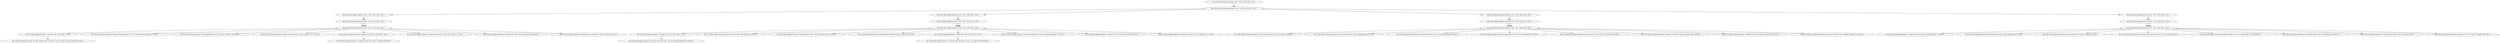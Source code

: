digraph tree {
    "R7 in the Finals Region between 0 tbd -1 EP: 0 and 0 tbd -1 EP: 0.";
    "R6 in the Final Four Region between 0 tbd -1 EP: 0 and 0 tbd -1 EP: 0.";
    "R5 in the East Region between 0 tbd -1 EP: 0 and 0 tbd -1 EP: 0.";
    "R4 in the East Region between 0 tbd -1 EP: 0 and 0 tbd -1 EP: 0.";
    "R3 in the East Region between 0 tbd -1 EP: 0 and 0 tbd -1 EP: 0.";
    "R2 in the East Region between 1 Duke 96.3 EP: 0 and 0 tbd -1 EP: 0.";
    "R1 in the East Region between 16 North Dakota State 70.35 EP: 0 and 16 North Carolina Central 65.48 EP: 0.";
    "R2 in the East Region between 8 Virginia Commonwealth 81.7 EP: 0 and 9 Central Florida 81.72 EP: 0.";
    "R3 in the East Region between 0 tbd -1 EP: 0 and 0 tbd -1 EP: 0.";
    "R2 in the East Region between 5 Mississippi State 85.11 EP: 0 and 12 Liberty 78.02 EP: 0.";
    "R2 in the East Region between 4 Virginia Tech 89.26 EP: 0 and 13 Saint Louis 77.01 EP: 0.";
    "R4 in the East Region between 0 tbd -1 EP: 0 and 0 tbd -1 EP: 0.";
    "R3 in the East Region between 0 tbd -1 EP: 0 and 0 tbd -1 EP: 0.";
    "R2 in the East Region between 6 Maryland 84.82 EP: 0 and 0 tbd -1 EP: 0.";
    "R1 in the East Region between 11 Belmont 80.67 EP: 0 and 11 Temple 79.39 EP: 0.";
    "R2 in the East Region between 3 Louisiana State 86.37 EP: 0 and 14 Yale 77.11 EP: 0.";
    "R3 in the East Region between 0 tbd -1 EP: 0 and 0 tbd -1 EP: 0.";
    "R2 in the East Region between 7 Louisville 85.9 EP: 0 and 10 Minnesota 80.84 EP: 0.";
    "R2 in the East Region between 2 Michigan State 92.28 EP: 0 and 15 Bradley 72.91 EP: 0.";
    "R5 in the West Region between 0 tbd -1 EP: 0 and 0 tbd -1 EP: 0.";
    "R4 in the West Region between 0 tbd -1 EP: 0 and 0 tbd -1 EP: 0.";
    "R3 in the West Region between 0 tbd -1 EP: 0 and 0 tbd -1 EP: 0.";
    "R2 in the West Region between 1 Gonzaga 95.02 EP: 0 and 0 tbd -1 EP: 0.";
    "R1 in the West Region between 16 Prairie View 69.57 EP: 0 and 16 Fairleigh Dickinson 70.04 EP: 0.";
    "R2 in the West Region between 8 Syracuse 83.92 EP: 0 and 9 Baylor 80.76 EP: 0.";
    "R3 in the West Region between 0 tbd -1 EP: 0 and 0 tbd -1 EP: 0.";
    "R2 in the West Region between 5 Marquette 84.41 EP: 0 and 12 Murray State 81.29 EP: 0.";
    "R2 in the West Region between 4 Florida State 88.44 EP: 0 and 13 Vermont 79.29 EP: 0.";
    "R4 in the West Region between 0 tbd -1 EP: 0 and 0 tbd -1 EP: 0.";
    "R3 in the West Region between 0 tbd -1 EP: 0 and 0 tbd -1 EP: 0.";
    "R2 in the West Region between 6 Buffalo 85.74 EP: 0 and 0 tbd -1 EP: 0.";
    "R1 in the West Region between 11 Arizona State 80.87 EP: 0 and 11 St. John's (NY) 78.84 EP: 0.";
    "R2 in the West Region between 3 Texas Tech 89.65 EP: 0 and 14 Northern Kentucky 77.27 EP: 0.";
    "R3 in the West Region between 0 tbd -1 EP: 0 and 0 tbd -1 EP: 0.";
    "R2 in the West Region between 7 Nevada 86.11 EP: 0 and 10 Florida 83.95 EP: 0.";
    "R2 in the West Region between 2 Michigan 91.04 EP: 0 and 15 Montana 76.17 EP: 0.";
    "R6 in the Final Four Region between 0 tbd -1 EP: 0 and 0 tbd -1 EP: 0.";
    "R5 in the Midwest Region between 0 tbd -1 EP: 0 and 0 tbd -1 EP: 0.";
    "R4 in the Midwest Region between 0 tbd -1 EP: 0 and 0 tbd -1 EP: 0.";
    "R3 in the Midwest Region between 0 tbd -1 EP: 0 and 0 tbd -1 EP: 0.";
    "R2 in the Midwest Region between 1 North Carolina 93.24 EP: 0 and 16 Iona 71.88 EP: 0.";
    "R2 in the Midwest Region between 8 Utah State 82.26 EP: 0 and 9 Washington 82.55 EP: 0.";
    "R3 in the Midwest Region between 0 tbd -1 EP: 0 and 0 tbd -1 EP: 0.";
    "R2 in the Midwest Region between 5 Auburn 89.02 EP: 0 and 12 New Mexico State 80.91 EP: 0.";
    "R2 in the Midwest Region between 4 Kansas 86.3 EP: 0 and 13 Northeastern 78.58 EP: 0.";
    "R4 in the Midwest Region between 0 tbd -1 EP: 0 and 0 tbd -1 EP: 0.";
    "R3 in the Midwest Region between 0 tbd -1 EP: 0 and 0 tbd -1 EP: 0.";
    "R2 in the Midwest Region between 6 Iowa State 86.12 EP: 0 and 11 Ohio State 82.59 EP: 0.";
    "R2 in the Midwest Region between 3 Houston 87.89 EP: 0 and 14 Georgia State 76.3 EP: 0.";
    "R3 in the Midwest Region between 0 tbd -1 EP: 0 and 0 tbd -1 EP: 0.";
    "R2 in the Midwest Region between 7 Wofford 84.38 EP: 0 and 10 Seton Hall 82.2 EP: 0.";
    "R2 in the Midwest Region between 2 Kentucky 91.24 EP: 0 and 15 Abilene Christian 72.33 EP: 0.";
    "R5 in the South Region between 0 tbd -1 EP: 0 and 0 tbd -1 EP: 0.";
    "R4 in the South Region between 0 tbd -1 EP: 0 and 0 tbd -1 EP: 0.";
    "R3 in the South Region between 0 tbd -1 EP: 0 and 0 tbd -1 EP: 0.";
    "R2 in the South Region between 1 Virginia 95.22 EP: 0 and 16 Gardner-Webb 71.74 EP: 0.";
    "R2 in the South Region between 8 Mississippi 81.64 EP: 0 and 9 Oklahoma 83.01 EP: 0.";
    "R3 in the South Region between 0 tbd -1 EP: 0 and 0 tbd -1 EP: 0.";
    "R2 in the South Region between 5 Wisconsin 86.54 EP: 0 and 12 Oregon 82.64 EP: 0.";
    "R2 in the South Region between 4 Kansas State 86.65 EP: 0 and 13 UC-Irvine 78.36 EP: 0.";
    "R4 in the South Region between 0 tbd -1 EP: 0 and 0 tbd -1 EP: 0.";
    "R3 in the South Region between 0 tbd -1 EP: 0 and 0 tbd -1 EP: 0.";
    "R2 in the South Region between 6 Villanova 86.96 EP: 0 and 11 Saint Mary's (CA) 83.58 EP: 0.";
    "R2 in the South Region between 3 Purdue 89.04 EP: 0 and 14 Old Dominion 76.98 EP: 0.";
    "R3 in the South Region between 0 tbd -1 EP: 0 and 0 tbd -1 EP: 0.";
    "R2 in the South Region between 7 Cincinnati 85.44 EP: 0 and 10 Iowa 82.36 EP: 0.";
    "R2 in the South Region between 2 Tennessee 91.34 EP: 0 and 15 Colgate 74.95 EP: 0.";
    "R7 in the Finals Region between 0 tbd -1 EP: 0 and 0 tbd -1 EP: 0." -> "R6 in the Final Four Region between 0 tbd -1 EP: 0 and 0 tbd -1 EP: 0.";
    "R7 in the Finals Region between 0 tbd -1 EP: 0 and 0 tbd -1 EP: 0." -> "R6 in the Final Four Region between 0 tbd -1 EP: 0 and 0 tbd -1 EP: 0.";
    "R6 in the Final Four Region between 0 tbd -1 EP: 0 and 0 tbd -1 EP: 0." -> "R5 in the East Region between 0 tbd -1 EP: 0 and 0 tbd -1 EP: 0.";
    "R6 in the Final Four Region between 0 tbd -1 EP: 0 and 0 tbd -1 EP: 0." -> "R5 in the West Region between 0 tbd -1 EP: 0 and 0 tbd -1 EP: 0.";
    "R5 in the East Region between 0 tbd -1 EP: 0 and 0 tbd -1 EP: 0." -> "R4 in the East Region between 0 tbd -1 EP: 0 and 0 tbd -1 EP: 0.";
    "R5 in the East Region between 0 tbd -1 EP: 0 and 0 tbd -1 EP: 0." -> "R4 in the East Region between 0 tbd -1 EP: 0 and 0 tbd -1 EP: 0.";
    "R4 in the East Region between 0 tbd -1 EP: 0 and 0 tbd -1 EP: 0." -> "R3 in the East Region between 0 tbd -1 EP: 0 and 0 tbd -1 EP: 0.";
    "R4 in the East Region between 0 tbd -1 EP: 0 and 0 tbd -1 EP: 0." -> "R3 in the East Region between 0 tbd -1 EP: 0 and 0 tbd -1 EP: 0.";
    "R3 in the East Region between 0 tbd -1 EP: 0 and 0 tbd -1 EP: 0." -> "R2 in the East Region between 1 Duke 96.3 EP: 0 and 0 tbd -1 EP: 0.";
    "R3 in the East Region between 0 tbd -1 EP: 0 and 0 tbd -1 EP: 0." -> "R2 in the East Region between 8 Virginia Commonwealth 81.7 EP: 0 and 9 Central Florida 81.72 EP: 0.";
    "R2 in the East Region between 1 Duke 96.3 EP: 0 and 0 tbd -1 EP: 0." -> "R1 in the East Region between 16 North Dakota State 70.35 EP: 0 and 16 North Carolina Central 65.48 EP: 0.";
    "R3 in the East Region between 0 tbd -1 EP: 0 and 0 tbd -1 EP: 0." -> "R2 in the East Region between 5 Mississippi State 85.11 EP: 0 and 12 Liberty 78.02 EP: 0.";
    "R3 in the East Region between 0 tbd -1 EP: 0 and 0 tbd -1 EP: 0." -> "R2 in the East Region between 4 Virginia Tech 89.26 EP: 0 and 13 Saint Louis 77.01 EP: 0.";
    "R4 in the East Region between 0 tbd -1 EP: 0 and 0 tbd -1 EP: 0." -> "R3 in the East Region between 0 tbd -1 EP: 0 and 0 tbd -1 EP: 0.";
    "R4 in the East Region between 0 tbd -1 EP: 0 and 0 tbd -1 EP: 0." -> "R3 in the East Region between 0 tbd -1 EP: 0 and 0 tbd -1 EP: 0.";
    "R3 in the East Region between 0 tbd -1 EP: 0 and 0 tbd -1 EP: 0." -> "R2 in the East Region between 6 Maryland 84.82 EP: 0 and 0 tbd -1 EP: 0.";
    "R3 in the East Region between 0 tbd -1 EP: 0 and 0 tbd -1 EP: 0." -> "R2 in the East Region between 3 Louisiana State 86.37 EP: 0 and 14 Yale 77.11 EP: 0.";
    "R2 in the East Region between 6 Maryland 84.82 EP: 0 and 0 tbd -1 EP: 0." -> "R1 in the East Region between 11 Belmont 80.67 EP: 0 and 11 Temple 79.39 EP: 0.";
    "R3 in the East Region between 0 tbd -1 EP: 0 and 0 tbd -1 EP: 0." -> "R2 in the East Region between 7 Louisville 85.9 EP: 0 and 10 Minnesota 80.84 EP: 0.";
    "R3 in the East Region between 0 tbd -1 EP: 0 and 0 tbd -1 EP: 0." -> "R2 in the East Region between 2 Michigan State 92.28 EP: 0 and 15 Bradley 72.91 EP: 0.";
    "R5 in the West Region between 0 tbd -1 EP: 0 and 0 tbd -1 EP: 0." -> "R4 in the West Region between 0 tbd -1 EP: 0 and 0 tbd -1 EP: 0.";
    "R5 in the West Region between 0 tbd -1 EP: 0 and 0 tbd -1 EP: 0." -> "R4 in the West Region between 0 tbd -1 EP: 0 and 0 tbd -1 EP: 0.";
    "R4 in the West Region between 0 tbd -1 EP: 0 and 0 tbd -1 EP: 0." -> "R3 in the West Region between 0 tbd -1 EP: 0 and 0 tbd -1 EP: 0.";
    "R4 in the West Region between 0 tbd -1 EP: 0 and 0 tbd -1 EP: 0." -> "R3 in the West Region between 0 tbd -1 EP: 0 and 0 tbd -1 EP: 0.";
    "R3 in the West Region between 0 tbd -1 EP: 0 and 0 tbd -1 EP: 0." -> "R2 in the West Region between 1 Gonzaga 95.02 EP: 0 and 0 tbd -1 EP: 0.";
    "R3 in the West Region between 0 tbd -1 EP: 0 and 0 tbd -1 EP: 0." -> "R2 in the West Region between 8 Syracuse 83.92 EP: 0 and 9 Baylor 80.76 EP: 0.";
    "R2 in the West Region between 1 Gonzaga 95.02 EP: 0 and 0 tbd -1 EP: 0." -> "R1 in the West Region between 16 Prairie View 69.57 EP: 0 and 16 Fairleigh Dickinson 70.04 EP: 0.";
    "R3 in the West Region between 0 tbd -1 EP: 0 and 0 tbd -1 EP: 0." -> "R2 in the West Region between 5 Marquette 84.41 EP: 0 and 12 Murray State 81.29 EP: 0.";
    "R3 in the West Region between 0 tbd -1 EP: 0 and 0 tbd -1 EP: 0." -> "R2 in the West Region between 4 Florida State 88.44 EP: 0 and 13 Vermont 79.29 EP: 0.";
    "R4 in the West Region between 0 tbd -1 EP: 0 and 0 tbd -1 EP: 0." -> "R3 in the West Region between 0 tbd -1 EP: 0 and 0 tbd -1 EP: 0.";
    "R4 in the West Region between 0 tbd -1 EP: 0 and 0 tbd -1 EP: 0." -> "R3 in the West Region between 0 tbd -1 EP: 0 and 0 tbd -1 EP: 0.";
    "R3 in the West Region between 0 tbd -1 EP: 0 and 0 tbd -1 EP: 0." -> "R2 in the West Region between 6 Buffalo 85.74 EP: 0 and 0 tbd -1 EP: 0.";
    "R3 in the West Region between 0 tbd -1 EP: 0 and 0 tbd -1 EP: 0." -> "R2 in the West Region between 3 Texas Tech 89.65 EP: 0 and 14 Northern Kentucky 77.27 EP: 0.";
    "R2 in the West Region between 6 Buffalo 85.74 EP: 0 and 0 tbd -1 EP: 0." -> "R1 in the West Region between 11 Arizona State 80.87 EP: 0 and 11 St. John's (NY) 78.84 EP: 0.";
    "R3 in the West Region between 0 tbd -1 EP: 0 and 0 tbd -1 EP: 0." -> "R2 in the West Region between 7 Nevada 86.11 EP: 0 and 10 Florida 83.95 EP: 0.";
    "R3 in the West Region between 0 tbd -1 EP: 0 and 0 tbd -1 EP: 0." -> "R2 in the West Region between 2 Michigan 91.04 EP: 0 and 15 Montana 76.17 EP: 0.";
    "R6 in the Final Four Region between 0 tbd -1 EP: 0 and 0 tbd -1 EP: 0." -> "R5 in the Midwest Region between 0 tbd -1 EP: 0 and 0 tbd -1 EP: 0.";
    "R6 in the Final Four Region between 0 tbd -1 EP: 0 and 0 tbd -1 EP: 0." -> "R5 in the South Region between 0 tbd -1 EP: 0 and 0 tbd -1 EP: 0.";
    "R5 in the Midwest Region between 0 tbd -1 EP: 0 and 0 tbd -1 EP: 0." -> "R4 in the Midwest Region between 0 tbd -1 EP: 0 and 0 tbd -1 EP: 0.";
    "R5 in the Midwest Region between 0 tbd -1 EP: 0 and 0 tbd -1 EP: 0." -> "R4 in the Midwest Region between 0 tbd -1 EP: 0 and 0 tbd -1 EP: 0.";
    "R4 in the Midwest Region between 0 tbd -1 EP: 0 and 0 tbd -1 EP: 0." -> "R3 in the Midwest Region between 0 tbd -1 EP: 0 and 0 tbd -1 EP: 0.";
    "R4 in the Midwest Region between 0 tbd -1 EP: 0 and 0 tbd -1 EP: 0." -> "R3 in the Midwest Region between 0 tbd -1 EP: 0 and 0 tbd -1 EP: 0.";
    "R3 in the Midwest Region between 0 tbd -1 EP: 0 and 0 tbd -1 EP: 0." -> "R2 in the Midwest Region between 1 North Carolina 93.24 EP: 0 and 16 Iona 71.88 EP: 0.";
    "R3 in the Midwest Region between 0 tbd -1 EP: 0 and 0 tbd -1 EP: 0." -> "R2 in the Midwest Region between 8 Utah State 82.26 EP: 0 and 9 Washington 82.55 EP: 0.";
    "R3 in the Midwest Region between 0 tbd -1 EP: 0 and 0 tbd -1 EP: 0." -> "R2 in the Midwest Region between 5 Auburn 89.02 EP: 0 and 12 New Mexico State 80.91 EP: 0.";
    "R3 in the Midwest Region between 0 tbd -1 EP: 0 and 0 tbd -1 EP: 0." -> "R2 in the Midwest Region between 4 Kansas 86.3 EP: 0 and 13 Northeastern 78.58 EP: 0.";
    "R4 in the Midwest Region between 0 tbd -1 EP: 0 and 0 tbd -1 EP: 0." -> "R3 in the Midwest Region between 0 tbd -1 EP: 0 and 0 tbd -1 EP: 0.";
    "R4 in the Midwest Region between 0 tbd -1 EP: 0 and 0 tbd -1 EP: 0." -> "R3 in the Midwest Region between 0 tbd -1 EP: 0 and 0 tbd -1 EP: 0.";
    "R3 in the Midwest Region between 0 tbd -1 EP: 0 and 0 tbd -1 EP: 0." -> "R2 in the Midwest Region between 6 Iowa State 86.12 EP: 0 and 11 Ohio State 82.59 EP: 0.";
    "R3 in the Midwest Region between 0 tbd -1 EP: 0 and 0 tbd -1 EP: 0." -> "R2 in the Midwest Region between 3 Houston 87.89 EP: 0 and 14 Georgia State 76.3 EP: 0.";
    "R3 in the Midwest Region between 0 tbd -1 EP: 0 and 0 tbd -1 EP: 0." -> "R2 in the Midwest Region between 7 Wofford 84.38 EP: 0 and 10 Seton Hall 82.2 EP: 0.";
    "R3 in the Midwest Region between 0 tbd -1 EP: 0 and 0 tbd -1 EP: 0." -> "R2 in the Midwest Region between 2 Kentucky 91.24 EP: 0 and 15 Abilene Christian 72.33 EP: 0.";
    "R5 in the South Region between 0 tbd -1 EP: 0 and 0 tbd -1 EP: 0." -> "R4 in the South Region between 0 tbd -1 EP: 0 and 0 tbd -1 EP: 0.";
    "R5 in the South Region between 0 tbd -1 EP: 0 and 0 tbd -1 EP: 0." -> "R4 in the South Region between 0 tbd -1 EP: 0 and 0 tbd -1 EP: 0.";
    "R4 in the South Region between 0 tbd -1 EP: 0 and 0 tbd -1 EP: 0." -> "R3 in the South Region between 0 tbd -1 EP: 0 and 0 tbd -1 EP: 0.";
    "R4 in the South Region between 0 tbd -1 EP: 0 and 0 tbd -1 EP: 0." -> "R3 in the South Region between 0 tbd -1 EP: 0 and 0 tbd -1 EP: 0.";
    "R3 in the South Region between 0 tbd -1 EP: 0 and 0 tbd -1 EP: 0." -> "R2 in the South Region between 1 Virginia 95.22 EP: 0 and 16 Gardner-Webb 71.74 EP: 0.";
    "R3 in the South Region between 0 tbd -1 EP: 0 and 0 tbd -1 EP: 0." -> "R2 in the South Region between 8 Mississippi 81.64 EP: 0 and 9 Oklahoma 83.01 EP: 0.";
    "R3 in the South Region between 0 tbd -1 EP: 0 and 0 tbd -1 EP: 0." -> "R2 in the South Region between 5 Wisconsin 86.54 EP: 0 and 12 Oregon 82.64 EP: 0.";
    "R3 in the South Region between 0 tbd -1 EP: 0 and 0 tbd -1 EP: 0." -> "R2 in the South Region between 4 Kansas State 86.65 EP: 0 and 13 UC-Irvine 78.36 EP: 0.";
    "R4 in the South Region between 0 tbd -1 EP: 0 and 0 tbd -1 EP: 0." -> "R3 in the South Region between 0 tbd -1 EP: 0 and 0 tbd -1 EP: 0.";
    "R4 in the South Region between 0 tbd -1 EP: 0 and 0 tbd -1 EP: 0." -> "R3 in the South Region between 0 tbd -1 EP: 0 and 0 tbd -1 EP: 0.";
    "R3 in the South Region between 0 tbd -1 EP: 0 and 0 tbd -1 EP: 0." -> "R2 in the South Region between 6 Villanova 86.96 EP: 0 and 11 Saint Mary's (CA) 83.58 EP: 0.";
    "R3 in the South Region between 0 tbd -1 EP: 0 and 0 tbd -1 EP: 0." -> "R2 in the South Region between 3 Purdue 89.04 EP: 0 and 14 Old Dominion 76.98 EP: 0.";
    "R3 in the South Region between 0 tbd -1 EP: 0 and 0 tbd -1 EP: 0." -> "R2 in the South Region between 7 Cincinnati 85.44 EP: 0 and 10 Iowa 82.36 EP: 0.";
    "R3 in the South Region between 0 tbd -1 EP: 0 and 0 tbd -1 EP: 0." -> "R2 in the South Region between 2 Tennessee 91.34 EP: 0 and 15 Colgate 74.95 EP: 0.";
}
